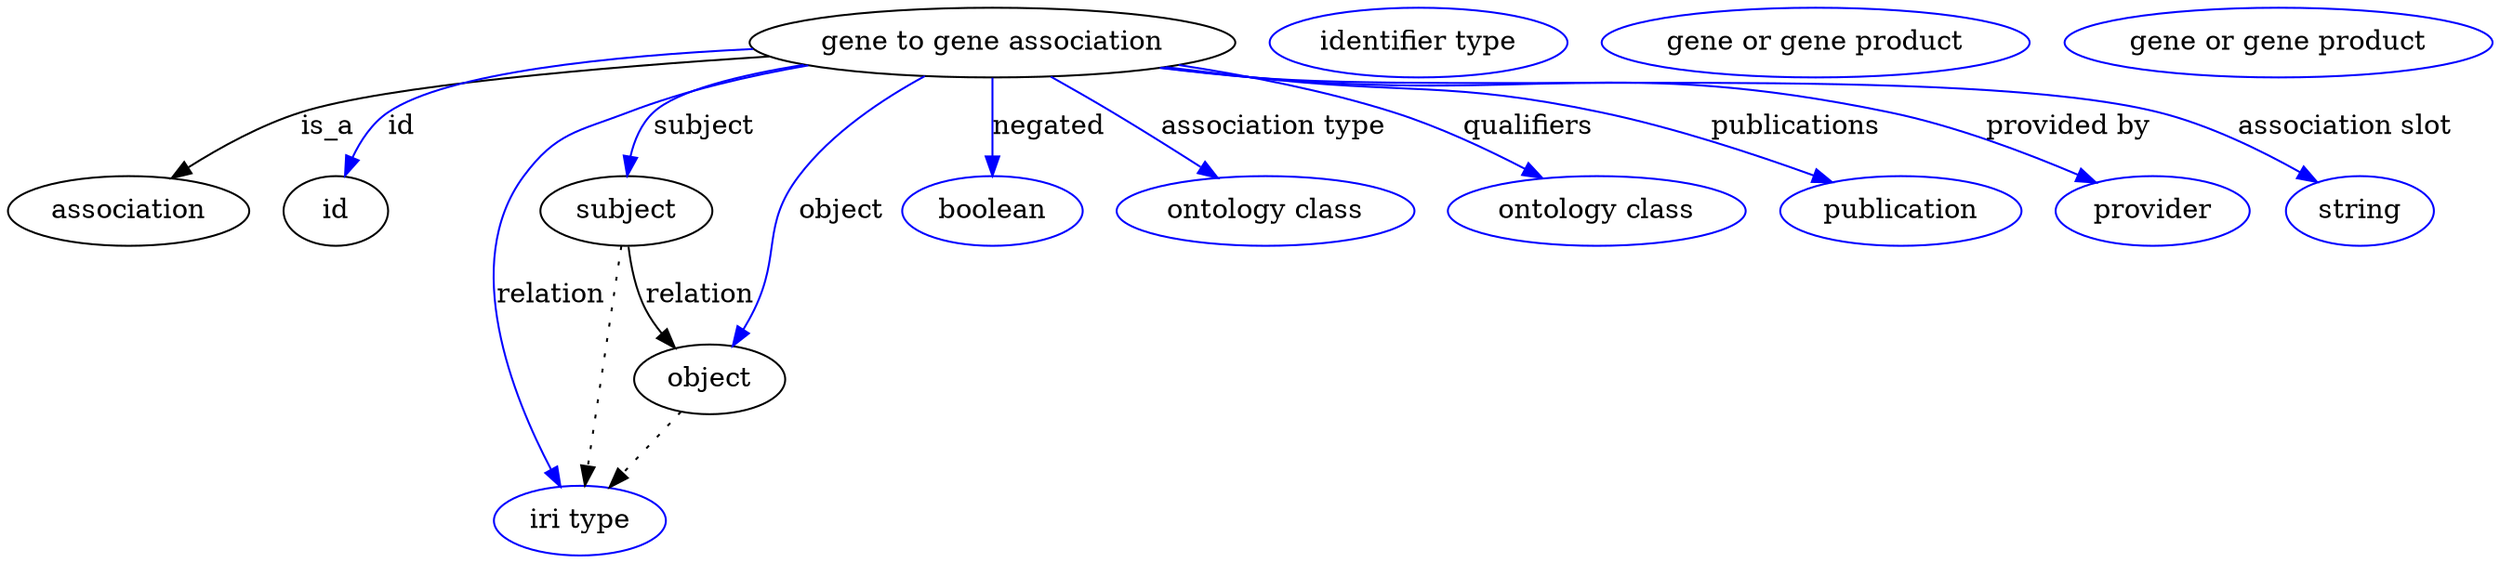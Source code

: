 digraph {
	graph [bb="0,0,1050.7,281"];
	node [label="\N"];
	"gene to gene association"	 [height=0.5,
		label="gene to gene association",
		pos="437.4,263",
		width=2.675];
	association	 [height=0.5,
		pos="49.402,177",
		width=1.3723];
	"gene to gene association" -> association	 [label=is_a,
		lp="145.68,220",
		pos="e,71.092,193.3 347.47,256.47 272.56,250.26 172.18,239.97 133.85,227 114.69,220.52 95.144,209.3 79.687,199.12"];
	id	 [height=0.5,
		pos="143.4,177",
		width=0.75];
	"gene to gene association" -> id	 [color=blue,
		label=id,
		lp="179.85,220",
		pos="e,149.46,194.66 343.67,258.7 279.4,254.18 200.98,245.08 173.51,227 165.06,221.44 158.62,212.6 153.91,203.9",
		style=solid];
	subject	 [height=0.5,
		pos="276.4,177",
		width=0.97656];
	"gene to gene association" -> subject	 [color=blue,
		label=subject,
		lp="314.23,220",
		pos="e,278.37,195.06 364.2,251.27 334.49,245.19 304.6,236.94 293.75,227 287.46,221.24 283.45,213.09 280.89,205.03",
		style=solid];
	relation	 [color=blue,
		height=0.5,
		label="iri type",
		pos="256.4,18",
		width=0.9834];
	"gene to gene association" -> relation	 [color=blue,
		label=relation,
		lp="240.78,134",
		pos="e,247,35.476 362.56,251.59 335.96,246.05 306.21,238.12 280.4,227 256.85,216.86 246.28,216.56 232.4,195 202.59,148.68 225.71,81.424 \
242.65,44.586",
		style=solid];
	object	 [height=0.5,
		pos="316.4,91",
		width=0.88096];
	"gene to gene association" -> object	 [color=blue,
		label=object,
		lp="373.51,177",
		pos="e,325.12,108.39 409.5,245.53 392,233.3 370.18,215.51 356.19,195 338.23,168.67 345.29,156.57 333.4,127 332.16,123.92 330.79,120.73 \
329.38,117.58",
		style=solid];
	negated	 [color=blue,
		height=0.5,
		label=boolean,
		pos="437.4,177",
		width=1.0584];
	"gene to gene association" -> negated	 [color=blue,
		label=negated,
		lp="459.17,220",
		pos="e,437.4,195.21 437.4,244.76 437.4,233.36 437.4,218.43 437.4,205.49",
		style=solid];
	"association type"	 [color=blue,
		height=0.5,
		label="ontology class",
		pos="554.4,177",
		width=1.6931];
	"gene to gene association" -> "association type"	 [color=blue,
		label="association type",
		lp="548.31,220",
		pos="e,531.67,193.71 461.36,245.39 479.3,232.2 503.98,214.06 523.42,199.77",
		style=solid];
	qualifiers	 [color=blue,
		height=0.5,
		label="ontology class",
		pos="694.4,177",
		width=1.6931];
	"gene to gene association" -> qualifiers	 [color=blue,
		label=qualifiers,
		lp="654.45,220",
		pos="e,667.24,193.38 509.01,250.94 537.03,245.18 569.17,237.26 597.4,227 618.33,219.39 640.48,208.24 658.33,198.39",
		style=solid];
	publications	 [color=blue,
		height=0.5,
		label=publication,
		pos="823.4,177",
		width=1.3859];
	"gene to gene association" -> publications	 [color=blue,
		label=publications,
		lp="765.62,220",
		pos="e,791.16,190.88 507.75,250.64 519.64,248.67 531.86,246.72 543.4,245 605.89,235.71 622.98,241.78 684.4,227 717.82,218.96 754.35,205.63 \
781.57,194.76",
		style=solid];
	"provided by"	 [color=blue,
		height=0.5,
		label=provider,
		pos="931.4,177",
		width=1.1129];
	"gene to gene association" -> "provided by"	 [color=blue,
		label="provided by",
		lp="881.03,220",
		pos="e,904.2,190.43 505.97,250.34 518.39,248.33 531.26,246.45 543.4,245 658.42,231.29 690.38,252.36 803.4,227 835.4,219.82 869.93,205.94 \
895.06,194.62",
		style=solid];
	"association slot"	 [color=blue,
		height=0.5,
		label=string,
		pos="1020.4,177",
		width=0.8403];
	"gene to gene association" -> "association slot"	 [color=blue,
		label="association slot",
		lp="998.37,220",
		pos="e,999.51,190.42 505.37,250.21 517.98,248.2 531.06,246.34 543.4,245 626.34,236 837.6,247.79 918.4,227 944.12,220.38 971.01,206.89 \
990.72,195.59",
		style=solid];
	association_id	 [color=blue,
		height=0.5,
		label="identifier type",
		pos="611.4,263",
		width=1.652];
	subject -> relation	 [pos="e,258.67,36.027 274.11,158.76 270.64,131.21 264.04,78.735 259.95,46.223",
		style=dotted];
	subject -> object	 [label=relation,
		lp="312.78,134",
		pos="e,302.82,107.46 279.98,158.87 282.29,149.13 285.78,137.08 290.64,127 292.43,123.29 294.6,119.56 296.91,115.97"];
	"gene to gene association_subject"	 [color=blue,
		height=0.5,
		label="gene or gene product",
		pos="773.4,263",
		width=2.3474];
	object -> relation	 [pos="e,270.17,34.752 302.79,74.435 295.09,65.075 285.33,53.191 276.74,42.745",
		style=dotted];
	"gene to gene association_object"	 [color=blue,
		height=0.5,
		label="gene or gene product",
		pos="960.4,263",
		width=2.3474];
}
